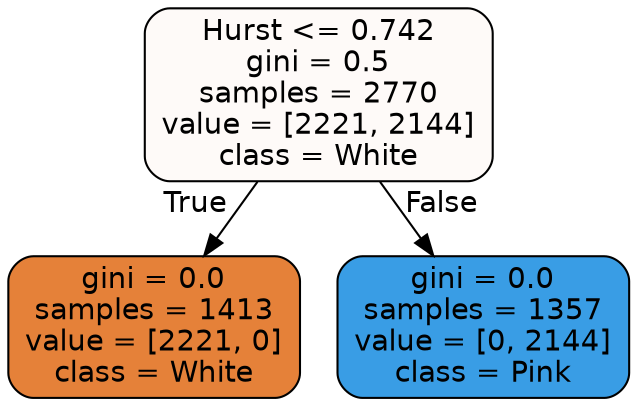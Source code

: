 digraph Tree {
node [shape=box, style="filled, rounded", color="black", fontname=helvetica] ;
edge [fontname=helvetica] ;
0 [label="Hurst <= 0.742\ngini = 0.5\nsamples = 2770\nvalue = [2221, 2144]\nclass = White", fillcolor="#e5813909"] ;
1 [label="gini = 0.0\nsamples = 1413\nvalue = [2221, 0]\nclass = White", fillcolor="#e58139ff"] ;
0 -> 1 [labeldistance=2.5, labelangle=45, headlabel="True"] ;
2 [label="gini = 0.0\nsamples = 1357\nvalue = [0, 2144]\nclass = Pink", fillcolor="#399de5ff"] ;
0 -> 2 [labeldistance=2.5, labelangle=-45, headlabel="False"] ;
}